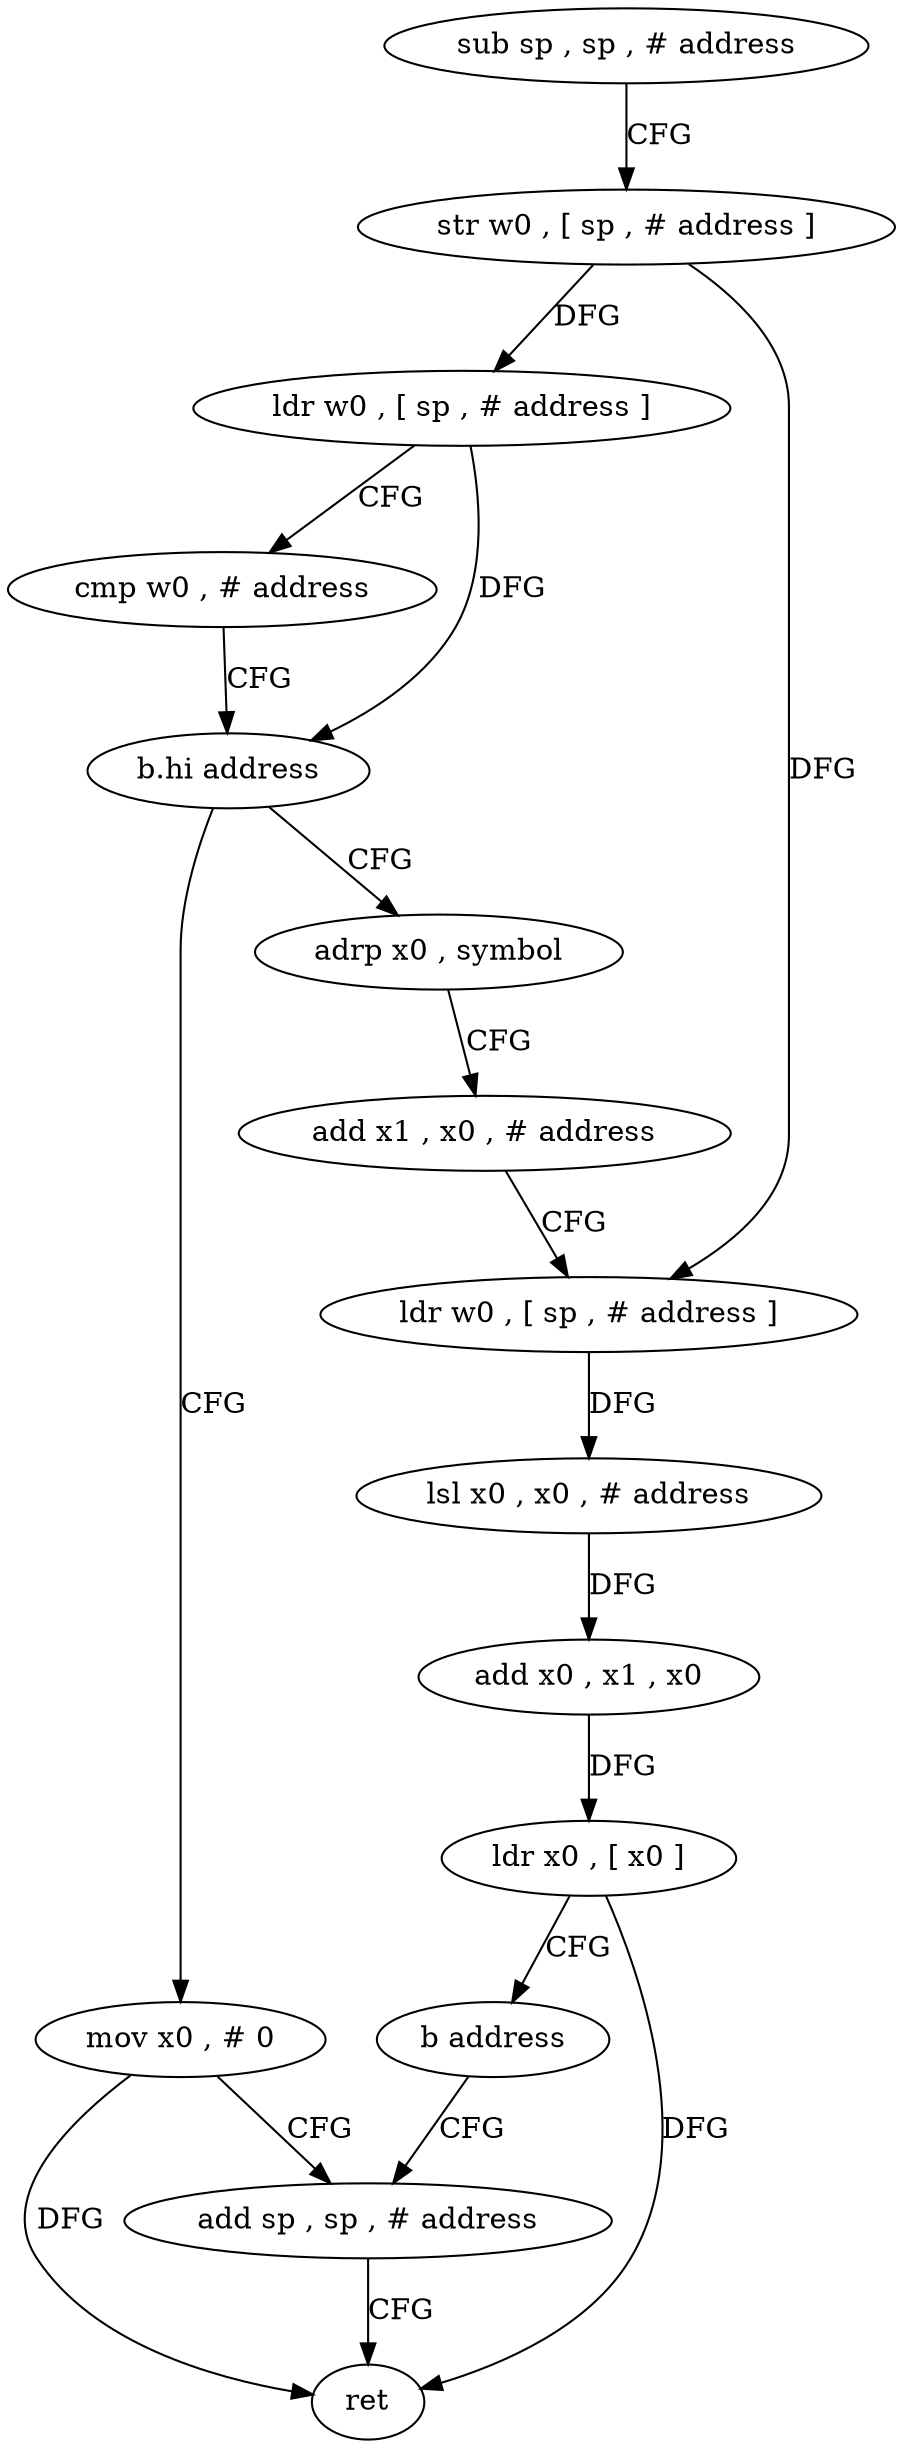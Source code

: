 digraph "func" {
"4296500" [label = "sub sp , sp , # address" ]
"4296504" [label = "str w0 , [ sp , # address ]" ]
"4296508" [label = "ldr w0 , [ sp , # address ]" ]
"4296512" [label = "cmp w0 , # address" ]
"4296516" [label = "b.hi address" ]
"4296548" [label = "mov x0 , # 0" ]
"4296520" [label = "adrp x0 , symbol" ]
"4296552" [label = "add sp , sp , # address" ]
"4296524" [label = "add x1 , x0 , # address" ]
"4296528" [label = "ldr w0 , [ sp , # address ]" ]
"4296532" [label = "lsl x0 , x0 , # address" ]
"4296536" [label = "add x0 , x1 , x0" ]
"4296540" [label = "ldr x0 , [ x0 ]" ]
"4296544" [label = "b address" ]
"4296556" [label = "ret" ]
"4296500" -> "4296504" [ label = "CFG" ]
"4296504" -> "4296508" [ label = "DFG" ]
"4296504" -> "4296528" [ label = "DFG" ]
"4296508" -> "4296512" [ label = "CFG" ]
"4296508" -> "4296516" [ label = "DFG" ]
"4296512" -> "4296516" [ label = "CFG" ]
"4296516" -> "4296548" [ label = "CFG" ]
"4296516" -> "4296520" [ label = "CFG" ]
"4296548" -> "4296552" [ label = "CFG" ]
"4296548" -> "4296556" [ label = "DFG" ]
"4296520" -> "4296524" [ label = "CFG" ]
"4296552" -> "4296556" [ label = "CFG" ]
"4296524" -> "4296528" [ label = "CFG" ]
"4296528" -> "4296532" [ label = "DFG" ]
"4296532" -> "4296536" [ label = "DFG" ]
"4296536" -> "4296540" [ label = "DFG" ]
"4296540" -> "4296544" [ label = "CFG" ]
"4296540" -> "4296556" [ label = "DFG" ]
"4296544" -> "4296552" [ label = "CFG" ]
}
